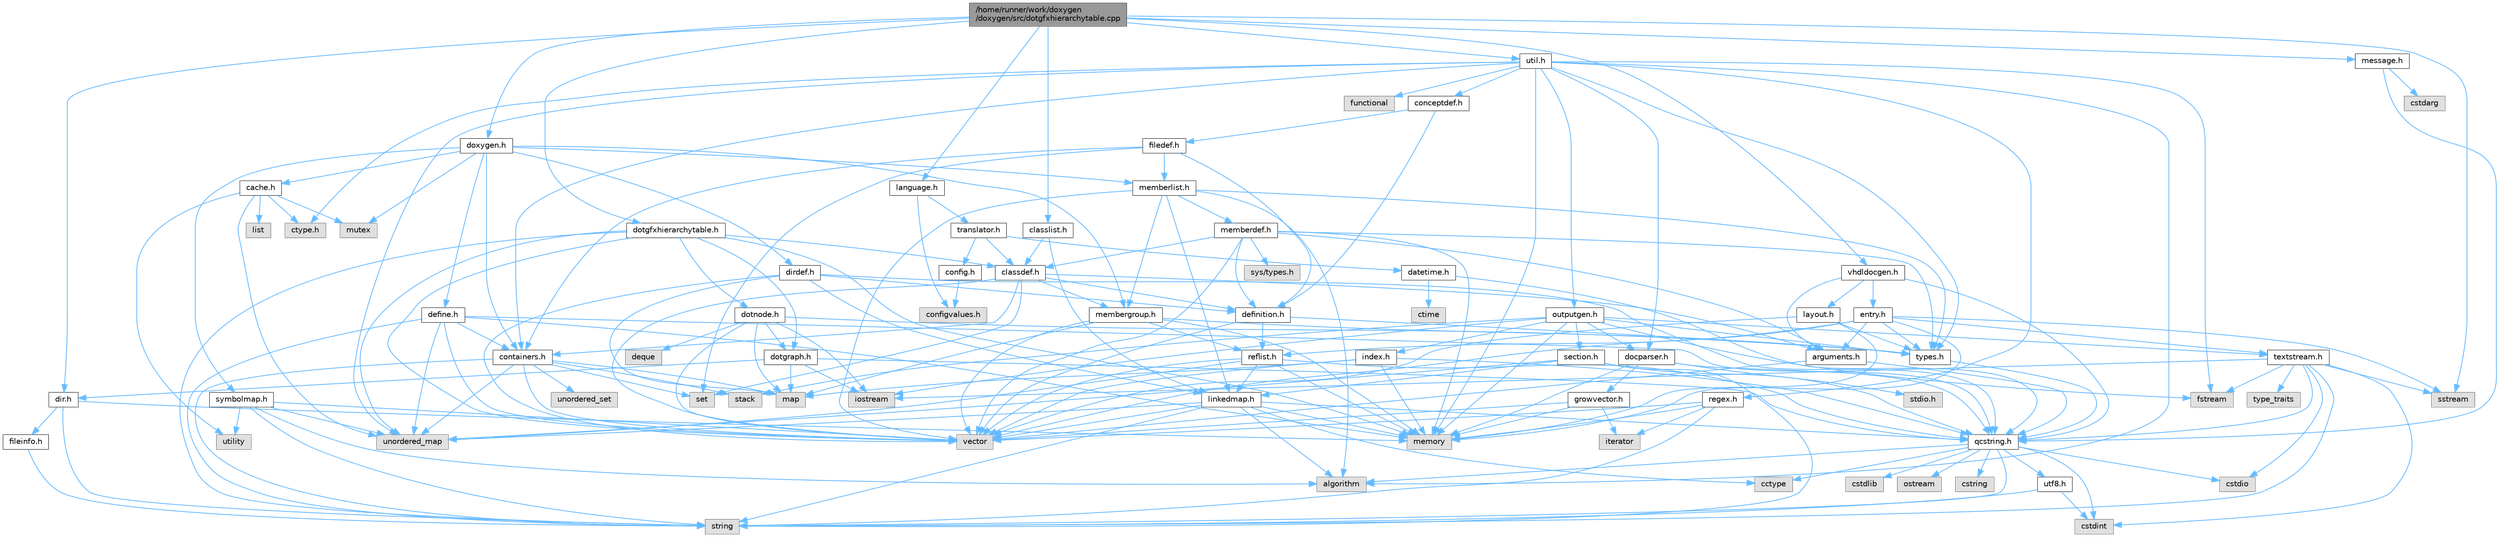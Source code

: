 digraph "/home/runner/work/doxygen/doxygen/src/dotgfxhierarchytable.cpp"
{
 // INTERACTIVE_SVG=YES
 // LATEX_PDF_SIZE
  bgcolor="transparent";
  edge [fontname=Helvetica,fontsize=10,labelfontname=Helvetica,labelfontsize=10];
  node [fontname=Helvetica,fontsize=10,shape=box,height=0.2,width=0.4];
  Node1 [label="/home/runner/work/doxygen\l/doxygen/src/dotgfxhierarchytable.cpp",height=0.2,width=0.4,color="gray40", fillcolor="grey60", style="filled", fontcolor="black",tooltip=" "];
  Node1 -> Node2 [color="steelblue1",style="solid"];
  Node2 [label="sstream",height=0.2,width=0.4,color="grey60", fillcolor="#E0E0E0", style="filled",tooltip=" "];
  Node1 -> Node3 [color="steelblue1",style="solid"];
  Node3 [label="dotgfxhierarchytable.h",height=0.2,width=0.4,color="grey40", fillcolor="white", style="filled",URL="$d2/de7/dotgfxhierarchytable_8h.html",tooltip=" "];
  Node3 -> Node4 [color="steelblue1",style="solid"];
  Node4 [label="memory",height=0.2,width=0.4,color="grey60", fillcolor="#E0E0E0", style="filled",tooltip=" "];
  Node3 -> Node5 [color="steelblue1",style="solid"];
  Node5 [label="string",height=0.2,width=0.4,color="grey60", fillcolor="#E0E0E0", style="filled",tooltip=" "];
  Node3 -> Node6 [color="steelblue1",style="solid"];
  Node6 [label="unordered_map",height=0.2,width=0.4,color="grey60", fillcolor="#E0E0E0", style="filled",tooltip=" "];
  Node3 -> Node7 [color="steelblue1",style="solid"];
  Node7 [label="vector",height=0.2,width=0.4,color="grey60", fillcolor="#E0E0E0", style="filled",tooltip=" "];
  Node3 -> Node8 [color="steelblue1",style="solid"];
  Node8 [label="classdef.h",height=0.2,width=0.4,color="grey40", fillcolor="white", style="filled",URL="$d1/da6/classdef_8h.html",tooltip=" "];
  Node8 -> Node7 [color="steelblue1",style="solid"];
  Node8 -> Node9 [color="steelblue1",style="solid"];
  Node9 [label="set",height=0.2,width=0.4,color="grey60", fillcolor="#E0E0E0", style="filled",tooltip=" "];
  Node8 -> Node10 [color="steelblue1",style="solid"];
  Node10 [label="containers.h",height=0.2,width=0.4,color="grey40", fillcolor="white", style="filled",URL="$d5/d75/containers_8h.html",tooltip=" "];
  Node10 -> Node7 [color="steelblue1",style="solid"];
  Node10 -> Node5 [color="steelblue1",style="solid"];
  Node10 -> Node9 [color="steelblue1",style="solid"];
  Node10 -> Node11 [color="steelblue1",style="solid"];
  Node11 [label="map",height=0.2,width=0.4,color="grey60", fillcolor="#E0E0E0", style="filled",tooltip=" "];
  Node10 -> Node12 [color="steelblue1",style="solid"];
  Node12 [label="unordered_set",height=0.2,width=0.4,color="grey60", fillcolor="#E0E0E0", style="filled",tooltip=" "];
  Node10 -> Node6 [color="steelblue1",style="solid"];
  Node10 -> Node13 [color="steelblue1",style="solid"];
  Node13 [label="stack",height=0.2,width=0.4,color="grey60", fillcolor="#E0E0E0", style="filled",tooltip=" "];
  Node8 -> Node14 [color="steelblue1",style="solid"];
  Node14 [label="definition.h",height=0.2,width=0.4,color="grey40", fillcolor="white", style="filled",URL="$df/da1/definition_8h.html",tooltip=" "];
  Node14 -> Node7 [color="steelblue1",style="solid"];
  Node14 -> Node15 [color="steelblue1",style="solid"];
  Node15 [label="types.h",height=0.2,width=0.4,color="grey40", fillcolor="white", style="filled",URL="$d9/d49/types_8h.html",tooltip="This file contains a number of basic enums and types."];
  Node15 -> Node16 [color="steelblue1",style="solid"];
  Node16 [label="qcstring.h",height=0.2,width=0.4,color="grey40", fillcolor="white", style="filled",URL="$d7/d5c/qcstring_8h.html",tooltip=" "];
  Node16 -> Node5 [color="steelblue1",style="solid"];
  Node16 -> Node17 [color="steelblue1",style="solid"];
  Node17 [label="algorithm",height=0.2,width=0.4,color="grey60", fillcolor="#E0E0E0", style="filled",tooltip=" "];
  Node16 -> Node18 [color="steelblue1",style="solid"];
  Node18 [label="cctype",height=0.2,width=0.4,color="grey60", fillcolor="#E0E0E0", style="filled",tooltip=" "];
  Node16 -> Node19 [color="steelblue1",style="solid"];
  Node19 [label="cstring",height=0.2,width=0.4,color="grey60", fillcolor="#E0E0E0", style="filled",tooltip=" "];
  Node16 -> Node20 [color="steelblue1",style="solid"];
  Node20 [label="cstdio",height=0.2,width=0.4,color="grey60", fillcolor="#E0E0E0", style="filled",tooltip=" "];
  Node16 -> Node21 [color="steelblue1",style="solid"];
  Node21 [label="cstdlib",height=0.2,width=0.4,color="grey60", fillcolor="#E0E0E0", style="filled",tooltip=" "];
  Node16 -> Node22 [color="steelblue1",style="solid"];
  Node22 [label="cstdint",height=0.2,width=0.4,color="grey60", fillcolor="#E0E0E0", style="filled",tooltip=" "];
  Node16 -> Node23 [color="steelblue1",style="solid"];
  Node23 [label="ostream",height=0.2,width=0.4,color="grey60", fillcolor="#E0E0E0", style="filled",tooltip=" "];
  Node16 -> Node24 [color="steelblue1",style="solid"];
  Node24 [label="utf8.h",height=0.2,width=0.4,color="grey40", fillcolor="white", style="filled",URL="$db/d7c/utf8_8h.html",tooltip="Various UTF8 related helper functions."];
  Node24 -> Node22 [color="steelblue1",style="solid"];
  Node24 -> Node5 [color="steelblue1",style="solid"];
  Node14 -> Node25 [color="steelblue1",style="solid"];
  Node25 [label="reflist.h",height=0.2,width=0.4,color="grey40", fillcolor="white", style="filled",URL="$d1/d02/reflist_8h.html",tooltip=" "];
  Node25 -> Node7 [color="steelblue1",style="solid"];
  Node25 -> Node6 [color="steelblue1",style="solid"];
  Node25 -> Node4 [color="steelblue1",style="solid"];
  Node25 -> Node16 [color="steelblue1",style="solid"];
  Node25 -> Node26 [color="steelblue1",style="solid"];
  Node26 [label="linkedmap.h",height=0.2,width=0.4,color="grey40", fillcolor="white", style="filled",URL="$da/de1/linkedmap_8h.html",tooltip=" "];
  Node26 -> Node6 [color="steelblue1",style="solid"];
  Node26 -> Node7 [color="steelblue1",style="solid"];
  Node26 -> Node4 [color="steelblue1",style="solid"];
  Node26 -> Node5 [color="steelblue1",style="solid"];
  Node26 -> Node17 [color="steelblue1",style="solid"];
  Node26 -> Node18 [color="steelblue1",style="solid"];
  Node26 -> Node16 [color="steelblue1",style="solid"];
  Node8 -> Node27 [color="steelblue1",style="solid"];
  Node27 [label="arguments.h",height=0.2,width=0.4,color="grey40", fillcolor="white", style="filled",URL="$df/d9b/arguments_8h.html",tooltip=" "];
  Node27 -> Node7 [color="steelblue1",style="solid"];
  Node27 -> Node16 [color="steelblue1",style="solid"];
  Node8 -> Node28 [color="steelblue1",style="solid"];
  Node28 [label="membergroup.h",height=0.2,width=0.4,color="grey40", fillcolor="white", style="filled",URL="$d9/d11/membergroup_8h.html",tooltip=" "];
  Node28 -> Node7 [color="steelblue1",style="solid"];
  Node28 -> Node11 [color="steelblue1",style="solid"];
  Node28 -> Node4 [color="steelblue1",style="solid"];
  Node28 -> Node15 [color="steelblue1",style="solid"];
  Node28 -> Node25 [color="steelblue1",style="solid"];
  Node3 -> Node29 [color="steelblue1",style="solid"];
  Node29 [label="dotgraph.h",height=0.2,width=0.4,color="grey40", fillcolor="white", style="filled",URL="$d0/daa/dotgraph_8h.html",tooltip=" "];
  Node29 -> Node30 [color="steelblue1",style="solid"];
  Node30 [label="iostream",height=0.2,width=0.4,color="grey60", fillcolor="#E0E0E0", style="filled",tooltip=" "];
  Node29 -> Node11 [color="steelblue1",style="solid"];
  Node29 -> Node16 [color="steelblue1",style="solid"];
  Node29 -> Node31 [color="steelblue1",style="solid"];
  Node31 [label="dir.h",height=0.2,width=0.4,color="grey40", fillcolor="white", style="filled",URL="$df/d9c/dir_8h.html",tooltip=" "];
  Node31 -> Node5 [color="steelblue1",style="solid"];
  Node31 -> Node4 [color="steelblue1",style="solid"];
  Node31 -> Node32 [color="steelblue1",style="solid"];
  Node32 [label="fileinfo.h",height=0.2,width=0.4,color="grey40", fillcolor="white", style="filled",URL="$df/d45/fileinfo_8h.html",tooltip=" "];
  Node32 -> Node5 [color="steelblue1",style="solid"];
  Node3 -> Node33 [color="steelblue1",style="solid"];
  Node33 [label="dotnode.h",height=0.2,width=0.4,color="grey40", fillcolor="white", style="filled",URL="$d8/d3b/dotnode_8h.html",tooltip=" "];
  Node33 -> Node7 [color="steelblue1",style="solid"];
  Node33 -> Node11 [color="steelblue1",style="solid"];
  Node33 -> Node34 [color="steelblue1",style="solid"];
  Node34 [label="deque",height=0.2,width=0.4,color="grey60", fillcolor="#E0E0E0", style="filled",tooltip=" "];
  Node33 -> Node30 [color="steelblue1",style="solid"];
  Node33 -> Node15 [color="steelblue1",style="solid"];
  Node33 -> Node29 [color="steelblue1",style="solid"];
  Node1 -> Node35 [color="steelblue1",style="solid"];
  Node35 [label="language.h",height=0.2,width=0.4,color="grey40", fillcolor="white", style="filled",URL="$d8/dce/language_8h.html",tooltip=" "];
  Node35 -> Node36 [color="steelblue1",style="solid"];
  Node36 [label="translator.h",height=0.2,width=0.4,color="grey40", fillcolor="white", style="filled",URL="$d9/df1/translator_8h.html",tooltip=" "];
  Node36 -> Node8 [color="steelblue1",style="solid"];
  Node36 -> Node37 [color="steelblue1",style="solid"];
  Node37 [label="config.h",height=0.2,width=0.4,color="grey40", fillcolor="white", style="filled",URL="$db/d16/config_8h.html",tooltip=" "];
  Node37 -> Node38 [color="steelblue1",style="solid"];
  Node38 [label="configvalues.h",height=0.2,width=0.4,color="grey60", fillcolor="#E0E0E0", style="filled",tooltip=" "];
  Node36 -> Node39 [color="steelblue1",style="solid"];
  Node39 [label="datetime.h",height=0.2,width=0.4,color="grey40", fillcolor="white", style="filled",URL="$de/d1b/datetime_8h.html",tooltip=" "];
  Node39 -> Node40 [color="steelblue1",style="solid"];
  Node40 [label="ctime",height=0.2,width=0.4,color="grey60", fillcolor="#E0E0E0", style="filled",tooltip=" "];
  Node39 -> Node16 [color="steelblue1",style="solid"];
  Node35 -> Node38 [color="steelblue1",style="solid"];
  Node1 -> Node41 [color="steelblue1",style="solid"];
  Node41 [label="util.h",height=0.2,width=0.4,color="grey40", fillcolor="white", style="filled",URL="$d8/d3c/util_8h.html",tooltip="A bunch of utility functions."];
  Node41 -> Node4 [color="steelblue1",style="solid"];
  Node41 -> Node6 [color="steelblue1",style="solid"];
  Node41 -> Node17 [color="steelblue1",style="solid"];
  Node41 -> Node42 [color="steelblue1",style="solid"];
  Node42 [label="functional",height=0.2,width=0.4,color="grey60", fillcolor="#E0E0E0", style="filled",tooltip=" "];
  Node41 -> Node43 [color="steelblue1",style="solid"];
  Node43 [label="fstream",height=0.2,width=0.4,color="grey60", fillcolor="#E0E0E0", style="filled",tooltip=" "];
  Node41 -> Node44 [color="steelblue1",style="solid"];
  Node44 [label="ctype.h",height=0.2,width=0.4,color="grey60", fillcolor="#E0E0E0", style="filled",tooltip=" "];
  Node41 -> Node15 [color="steelblue1",style="solid"];
  Node41 -> Node45 [color="steelblue1",style="solid"];
  Node45 [label="docparser.h",height=0.2,width=0.4,color="grey40", fillcolor="white", style="filled",URL="$de/d9c/docparser_8h.html",tooltip=" "];
  Node45 -> Node46 [color="steelblue1",style="solid"];
  Node46 [label="stdio.h",height=0.2,width=0.4,color="grey60", fillcolor="#E0E0E0", style="filled",tooltip=" "];
  Node45 -> Node4 [color="steelblue1",style="solid"];
  Node45 -> Node16 [color="steelblue1",style="solid"];
  Node45 -> Node47 [color="steelblue1",style="solid"];
  Node47 [label="growvector.h",height=0.2,width=0.4,color="grey40", fillcolor="white", style="filled",URL="$d7/d50/growvector_8h.html",tooltip=" "];
  Node47 -> Node7 [color="steelblue1",style="solid"];
  Node47 -> Node4 [color="steelblue1",style="solid"];
  Node47 -> Node48 [color="steelblue1",style="solid"];
  Node48 [label="iterator",height=0.2,width=0.4,color="grey60", fillcolor="#E0E0E0", style="filled",tooltip=" "];
  Node41 -> Node10 [color="steelblue1",style="solid"];
  Node41 -> Node49 [color="steelblue1",style="solid"];
  Node49 [label="outputgen.h",height=0.2,width=0.4,color="grey40", fillcolor="white", style="filled",URL="$df/d06/outputgen_8h.html",tooltip=" "];
  Node49 -> Node4 [color="steelblue1",style="solid"];
  Node49 -> Node13 [color="steelblue1",style="solid"];
  Node49 -> Node30 [color="steelblue1",style="solid"];
  Node49 -> Node43 [color="steelblue1",style="solid"];
  Node49 -> Node15 [color="steelblue1",style="solid"];
  Node49 -> Node50 [color="steelblue1",style="solid"];
  Node50 [label="index.h",height=0.2,width=0.4,color="grey40", fillcolor="white", style="filled",URL="$d1/db5/index_8h.html",tooltip=" "];
  Node50 -> Node4 [color="steelblue1",style="solid"];
  Node50 -> Node7 [color="steelblue1",style="solid"];
  Node50 -> Node11 [color="steelblue1",style="solid"];
  Node50 -> Node16 [color="steelblue1",style="solid"];
  Node49 -> Node51 [color="steelblue1",style="solid"];
  Node51 [label="section.h",height=0.2,width=0.4,color="grey40", fillcolor="white", style="filled",URL="$d1/d2a/section_8h.html",tooltip=" "];
  Node51 -> Node5 [color="steelblue1",style="solid"];
  Node51 -> Node6 [color="steelblue1",style="solid"];
  Node51 -> Node16 [color="steelblue1",style="solid"];
  Node51 -> Node26 [color="steelblue1",style="solid"];
  Node49 -> Node52 [color="steelblue1",style="solid"];
  Node52 [label="textstream.h",height=0.2,width=0.4,color="grey40", fillcolor="white", style="filled",URL="$d4/d7d/textstream_8h.html",tooltip=" "];
  Node52 -> Node5 [color="steelblue1",style="solid"];
  Node52 -> Node30 [color="steelblue1",style="solid"];
  Node52 -> Node2 [color="steelblue1",style="solid"];
  Node52 -> Node22 [color="steelblue1",style="solid"];
  Node52 -> Node20 [color="steelblue1",style="solid"];
  Node52 -> Node43 [color="steelblue1",style="solid"];
  Node52 -> Node53 [color="steelblue1",style="solid"];
  Node53 [label="type_traits",height=0.2,width=0.4,color="grey60", fillcolor="#E0E0E0", style="filled",tooltip=" "];
  Node52 -> Node16 [color="steelblue1",style="solid"];
  Node49 -> Node45 [color="steelblue1",style="solid"];
  Node41 -> Node54 [color="steelblue1",style="solid"];
  Node54 [label="regex.h",height=0.2,width=0.4,color="grey40", fillcolor="white", style="filled",URL="$d1/d21/regex_8h.html",tooltip=" "];
  Node54 -> Node4 [color="steelblue1",style="solid"];
  Node54 -> Node5 [color="steelblue1",style="solid"];
  Node54 -> Node7 [color="steelblue1",style="solid"];
  Node54 -> Node48 [color="steelblue1",style="solid"];
  Node41 -> Node55 [color="steelblue1",style="solid"];
  Node55 [label="conceptdef.h",height=0.2,width=0.4,color="grey40", fillcolor="white", style="filled",URL="$da/df1/conceptdef_8h.html",tooltip=" "];
  Node55 -> Node14 [color="steelblue1",style="solid"];
  Node55 -> Node56 [color="steelblue1",style="solid"];
  Node56 [label="filedef.h",height=0.2,width=0.4,color="grey40", fillcolor="white", style="filled",URL="$d4/d3a/filedef_8h.html",tooltip=" "];
  Node56 -> Node9 [color="steelblue1",style="solid"];
  Node56 -> Node14 [color="steelblue1",style="solid"];
  Node56 -> Node57 [color="steelblue1",style="solid"];
  Node57 [label="memberlist.h",height=0.2,width=0.4,color="grey40", fillcolor="white", style="filled",URL="$dd/d78/memberlist_8h.html",tooltip=" "];
  Node57 -> Node7 [color="steelblue1",style="solid"];
  Node57 -> Node17 [color="steelblue1",style="solid"];
  Node57 -> Node58 [color="steelblue1",style="solid"];
  Node58 [label="memberdef.h",height=0.2,width=0.4,color="grey40", fillcolor="white", style="filled",URL="$d4/d46/memberdef_8h.html",tooltip=" "];
  Node58 -> Node7 [color="steelblue1",style="solid"];
  Node58 -> Node4 [color="steelblue1",style="solid"];
  Node58 -> Node59 [color="steelblue1",style="solid"];
  Node59 [label="sys/types.h",height=0.2,width=0.4,color="grey60", fillcolor="#E0E0E0", style="filled",tooltip=" "];
  Node58 -> Node15 [color="steelblue1",style="solid"];
  Node58 -> Node14 [color="steelblue1",style="solid"];
  Node58 -> Node27 [color="steelblue1",style="solid"];
  Node58 -> Node8 [color="steelblue1",style="solid"];
  Node57 -> Node26 [color="steelblue1",style="solid"];
  Node57 -> Node15 [color="steelblue1",style="solid"];
  Node57 -> Node28 [color="steelblue1",style="solid"];
  Node56 -> Node10 [color="steelblue1",style="solid"];
  Node1 -> Node60 [color="steelblue1",style="solid"];
  Node60 [label="message.h",height=0.2,width=0.4,color="grey40", fillcolor="white", style="filled",URL="$d2/d0d/message_8h.html",tooltip=" "];
  Node60 -> Node61 [color="steelblue1",style="solid"];
  Node61 [label="cstdarg",height=0.2,width=0.4,color="grey60", fillcolor="#E0E0E0", style="filled",tooltip=" "];
  Node60 -> Node16 [color="steelblue1",style="solid"];
  Node1 -> Node62 [color="steelblue1",style="solid"];
  Node62 [label="doxygen.h",height=0.2,width=0.4,color="grey40", fillcolor="white", style="filled",URL="$d1/da1/doxygen_8h.html",tooltip=" "];
  Node62 -> Node63 [color="steelblue1",style="solid"];
  Node63 [label="mutex",height=0.2,width=0.4,color="grey60", fillcolor="#E0E0E0", style="filled",tooltip=" "];
  Node62 -> Node10 [color="steelblue1",style="solid"];
  Node62 -> Node28 [color="steelblue1",style="solid"];
  Node62 -> Node64 [color="steelblue1",style="solid"];
  Node64 [label="dirdef.h",height=0.2,width=0.4,color="grey40", fillcolor="white", style="filled",URL="$d6/d15/dirdef_8h.html",tooltip=" "];
  Node64 -> Node7 [color="steelblue1",style="solid"];
  Node64 -> Node11 [color="steelblue1",style="solid"];
  Node64 -> Node16 [color="steelblue1",style="solid"];
  Node64 -> Node26 [color="steelblue1",style="solid"];
  Node64 -> Node14 [color="steelblue1",style="solid"];
  Node62 -> Node57 [color="steelblue1",style="solid"];
  Node62 -> Node65 [color="steelblue1",style="solid"];
  Node65 [label="define.h",height=0.2,width=0.4,color="grey40", fillcolor="white", style="filled",URL="$df/d67/define_8h.html",tooltip=" "];
  Node65 -> Node7 [color="steelblue1",style="solid"];
  Node65 -> Node4 [color="steelblue1",style="solid"];
  Node65 -> Node5 [color="steelblue1",style="solid"];
  Node65 -> Node6 [color="steelblue1",style="solid"];
  Node65 -> Node16 [color="steelblue1",style="solid"];
  Node65 -> Node10 [color="steelblue1",style="solid"];
  Node62 -> Node66 [color="steelblue1",style="solid"];
  Node66 [label="cache.h",height=0.2,width=0.4,color="grey40", fillcolor="white", style="filled",URL="$d3/d26/cache_8h.html",tooltip=" "];
  Node66 -> Node67 [color="steelblue1",style="solid"];
  Node67 [label="list",height=0.2,width=0.4,color="grey60", fillcolor="#E0E0E0", style="filled",tooltip=" "];
  Node66 -> Node6 [color="steelblue1",style="solid"];
  Node66 -> Node63 [color="steelblue1",style="solid"];
  Node66 -> Node68 [color="steelblue1",style="solid"];
  Node68 [label="utility",height=0.2,width=0.4,color="grey60", fillcolor="#E0E0E0", style="filled",tooltip=" "];
  Node66 -> Node44 [color="steelblue1",style="solid"];
  Node62 -> Node69 [color="steelblue1",style="solid"];
  Node69 [label="symbolmap.h",height=0.2,width=0.4,color="grey40", fillcolor="white", style="filled",URL="$d7/ddd/symbolmap_8h.html",tooltip=" "];
  Node69 -> Node17 [color="steelblue1",style="solid"];
  Node69 -> Node6 [color="steelblue1",style="solid"];
  Node69 -> Node7 [color="steelblue1",style="solid"];
  Node69 -> Node5 [color="steelblue1",style="solid"];
  Node69 -> Node68 [color="steelblue1",style="solid"];
  Node1 -> Node70 [color="steelblue1",style="solid"];
  Node70 [label="classlist.h",height=0.2,width=0.4,color="grey40", fillcolor="white", style="filled",URL="$d2/df8/classlist_8h.html",tooltip=" "];
  Node70 -> Node26 [color="steelblue1",style="solid"];
  Node70 -> Node8 [color="steelblue1",style="solid"];
  Node1 -> Node31 [color="steelblue1",style="solid"];
  Node1 -> Node71 [color="steelblue1",style="solid"];
  Node71 [label="vhdldocgen.h",height=0.2,width=0.4,color="grey40", fillcolor="white", style="filled",URL="$dd/dec/vhdldocgen_8h.html",tooltip=" "];
  Node71 -> Node16 [color="steelblue1",style="solid"];
  Node71 -> Node72 [color="steelblue1",style="solid"];
  Node72 [label="layout.h",height=0.2,width=0.4,color="grey40", fillcolor="white", style="filled",URL="$db/d51/layout_8h.html",tooltip=" "];
  Node72 -> Node4 [color="steelblue1",style="solid"];
  Node72 -> Node7 [color="steelblue1",style="solid"];
  Node72 -> Node15 [color="steelblue1",style="solid"];
  Node71 -> Node27 [color="steelblue1",style="solid"];
  Node71 -> Node73 [color="steelblue1",style="solid"];
  Node73 [label="entry.h",height=0.2,width=0.4,color="grey40", fillcolor="white", style="filled",URL="$d1/dc6/entry_8h.html",tooltip=" "];
  Node73 -> Node7 [color="steelblue1",style="solid"];
  Node73 -> Node4 [color="steelblue1",style="solid"];
  Node73 -> Node2 [color="steelblue1",style="solid"];
  Node73 -> Node15 [color="steelblue1",style="solid"];
  Node73 -> Node27 [color="steelblue1",style="solid"];
  Node73 -> Node25 [color="steelblue1",style="solid"];
  Node73 -> Node52 [color="steelblue1",style="solid"];
}
